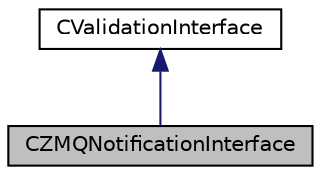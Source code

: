 digraph "CZMQNotificationInterface"
{
  edge [fontname="Helvetica",fontsize="10",labelfontname="Helvetica",labelfontsize="10"];
  node [fontname="Helvetica",fontsize="10",shape=record];
  Node0 [label="CZMQNotificationInterface",height=0.2,width=0.4,color="black", fillcolor="grey75", style="filled", fontcolor="black"];
  Node1 -> Node0 [dir="back",color="midnightblue",fontsize="10",style="solid",fontname="Helvetica"];
  Node1 [label="CValidationInterface",height=0.2,width=0.4,color="black", fillcolor="white", style="filled",URL="$class_c_validation_interface.html"];
}
